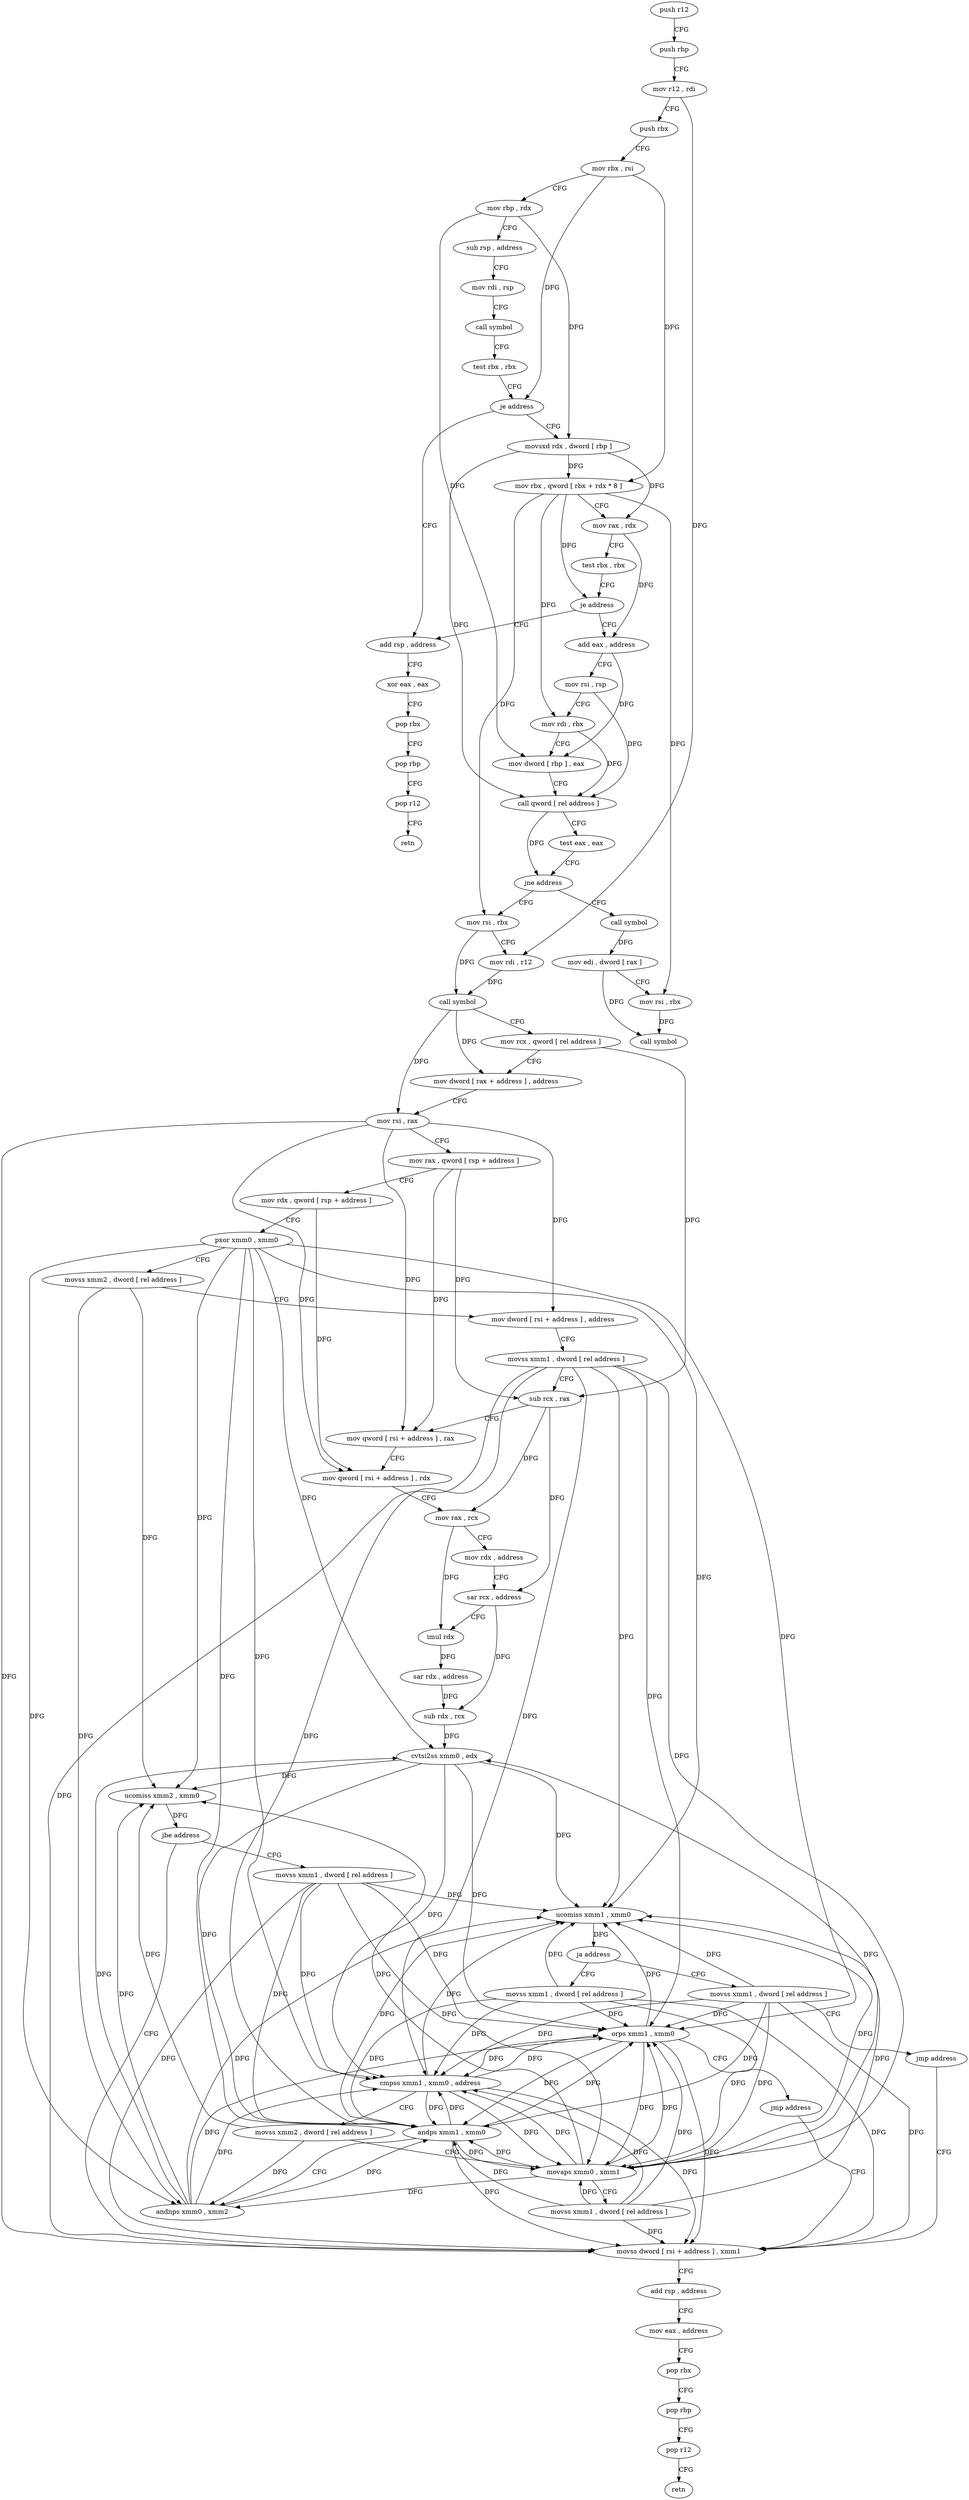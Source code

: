 digraph "func" {
"4270256" [label = "push r12" ]
"4270258" [label = "push rbp" ]
"4270259" [label = "mov r12 , rdi" ]
"4270262" [label = "push rbx" ]
"4270263" [label = "mov rbx , rsi" ]
"4270266" [label = "mov rbp , rdx" ]
"4270269" [label = "sub rsp , address" ]
"4270276" [label = "mov rdi , rsp" ]
"4270279" [label = "call symbol" ]
"4270284" [label = "test rbx , rbx" ]
"4270287" [label = "je address" ]
"4270480" [label = "add rsp , address" ]
"4270293" [label = "movsxd rdx , dword [ rbp ]" ]
"4270487" [label = "xor eax , eax" ]
"4270489" [label = "pop rbx" ]
"4270490" [label = "pop rbp" ]
"4270491" [label = "pop r12" ]
"4270493" [label = "retn" ]
"4270297" [label = "mov rbx , qword [ rbx + rdx * 8 ]" ]
"4270301" [label = "mov rax , rdx" ]
"4270304" [label = "test rbx , rbx" ]
"4270307" [label = "je address" ]
"4270313" [label = "add eax , address" ]
"4270316" [label = "mov rsi , rsp" ]
"4270319" [label = "mov rdi , rbx" ]
"4270322" [label = "mov dword [ rbp ] , eax" ]
"4270325" [label = "call qword [ rel address ]" ]
"4270331" [label = "test eax , eax" ]
"4270333" [label = "jne address" ]
"4270570" [label = "call symbol" ]
"4270339" [label = "mov rsi , rbx" ]
"4270575" [label = "mov edi , dword [ rax ]" ]
"4270577" [label = "mov rsi , rbx" ]
"4270580" [label = "call symbol" ]
"4270342" [label = "mov rdi , r12" ]
"4270345" [label = "call symbol" ]
"4270350" [label = "mov rcx , qword [ rel address ]" ]
"4270357" [label = "mov dword [ rax + address ] , address" ]
"4270364" [label = "mov rsi , rax" ]
"4270367" [label = "mov rax , qword [ rsp + address ]" ]
"4270372" [label = "mov rdx , qword [ rsp + address ]" ]
"4270377" [label = "pxor xmm0 , xmm0" ]
"4270381" [label = "movss xmm2 , dword [ rel address ]" ]
"4270389" [label = "mov dword [ rsi + address ] , address" ]
"4270396" [label = "movss xmm1 , dword [ rel address ]" ]
"4270404" [label = "sub rcx , rax" ]
"4270407" [label = "mov qword [ rsi + address ] , rax" ]
"4270411" [label = "mov qword [ rsi + address ] , rdx" ]
"4270415" [label = "mov rax , rcx" ]
"4270418" [label = "mov rdx , address" ]
"4270428" [label = "sar rcx , address" ]
"4270432" [label = "imul rdx" ]
"4270435" [label = "sar rdx , address" ]
"4270439" [label = "sub rdx , rcx" ]
"4270442" [label = "cvtsi2ss xmm0 , edx" ]
"4270446" [label = "ucomiss xmm2 , xmm0" ]
"4270449" [label = "jbe address" ]
"4270496" [label = "movss xmm1 , dword [ rel address ]" ]
"4270451" [label = "movss dword [ rsi + address ] , xmm1" ]
"4270504" [label = "ucomiss xmm1 , xmm0" ]
"4270507" [label = "ja address" ]
"4270560" [label = "movss xmm1 , dword [ rel address ]" ]
"4270509" [label = "movss xmm1 , dword [ rel address ]" ]
"4270456" [label = "add rsp , address" ]
"4270463" [label = "mov eax , address" ]
"4270468" [label = "pop rbx" ]
"4270469" [label = "pop rbp" ]
"4270470" [label = "pop r12" ]
"4270472" [label = "retn" ]
"4270568" [label = "jmp address" ]
"4270517" [label = "cmpss xmm1 , xmm0 , address" ]
"4270522" [label = "movss xmm2 , dword [ rel address ]" ]
"4270530" [label = "movaps xmm0 , xmm1" ]
"4270533" [label = "movss xmm1 , dword [ rel address ]" ]
"4270541" [label = "andps xmm1 , xmm0" ]
"4270544" [label = "andnps xmm0 , xmm2" ]
"4270547" [label = "orps xmm1 , xmm0" ]
"4270550" [label = "jmp address" ]
"4270256" -> "4270258" [ label = "CFG" ]
"4270258" -> "4270259" [ label = "CFG" ]
"4270259" -> "4270262" [ label = "CFG" ]
"4270259" -> "4270342" [ label = "DFG" ]
"4270262" -> "4270263" [ label = "CFG" ]
"4270263" -> "4270266" [ label = "CFG" ]
"4270263" -> "4270287" [ label = "DFG" ]
"4270263" -> "4270297" [ label = "DFG" ]
"4270266" -> "4270269" [ label = "CFG" ]
"4270266" -> "4270293" [ label = "DFG" ]
"4270266" -> "4270322" [ label = "DFG" ]
"4270269" -> "4270276" [ label = "CFG" ]
"4270276" -> "4270279" [ label = "CFG" ]
"4270279" -> "4270284" [ label = "CFG" ]
"4270284" -> "4270287" [ label = "CFG" ]
"4270287" -> "4270480" [ label = "CFG" ]
"4270287" -> "4270293" [ label = "CFG" ]
"4270480" -> "4270487" [ label = "CFG" ]
"4270293" -> "4270297" [ label = "DFG" ]
"4270293" -> "4270301" [ label = "DFG" ]
"4270293" -> "4270325" [ label = "DFG" ]
"4270487" -> "4270489" [ label = "CFG" ]
"4270489" -> "4270490" [ label = "CFG" ]
"4270490" -> "4270491" [ label = "CFG" ]
"4270491" -> "4270493" [ label = "CFG" ]
"4270297" -> "4270301" [ label = "CFG" ]
"4270297" -> "4270307" [ label = "DFG" ]
"4270297" -> "4270319" [ label = "DFG" ]
"4270297" -> "4270577" [ label = "DFG" ]
"4270297" -> "4270339" [ label = "DFG" ]
"4270301" -> "4270304" [ label = "CFG" ]
"4270301" -> "4270313" [ label = "DFG" ]
"4270304" -> "4270307" [ label = "CFG" ]
"4270307" -> "4270480" [ label = "CFG" ]
"4270307" -> "4270313" [ label = "CFG" ]
"4270313" -> "4270316" [ label = "CFG" ]
"4270313" -> "4270322" [ label = "DFG" ]
"4270316" -> "4270319" [ label = "CFG" ]
"4270316" -> "4270325" [ label = "DFG" ]
"4270319" -> "4270322" [ label = "CFG" ]
"4270319" -> "4270325" [ label = "DFG" ]
"4270322" -> "4270325" [ label = "CFG" ]
"4270325" -> "4270331" [ label = "CFG" ]
"4270325" -> "4270333" [ label = "DFG" ]
"4270331" -> "4270333" [ label = "CFG" ]
"4270333" -> "4270570" [ label = "CFG" ]
"4270333" -> "4270339" [ label = "CFG" ]
"4270570" -> "4270575" [ label = "DFG" ]
"4270339" -> "4270342" [ label = "CFG" ]
"4270339" -> "4270345" [ label = "DFG" ]
"4270575" -> "4270577" [ label = "CFG" ]
"4270575" -> "4270580" [ label = "DFG" ]
"4270577" -> "4270580" [ label = "DFG" ]
"4270342" -> "4270345" [ label = "DFG" ]
"4270345" -> "4270350" [ label = "CFG" ]
"4270345" -> "4270357" [ label = "DFG" ]
"4270345" -> "4270364" [ label = "DFG" ]
"4270350" -> "4270357" [ label = "CFG" ]
"4270350" -> "4270404" [ label = "DFG" ]
"4270357" -> "4270364" [ label = "CFG" ]
"4270364" -> "4270367" [ label = "CFG" ]
"4270364" -> "4270389" [ label = "DFG" ]
"4270364" -> "4270407" [ label = "DFG" ]
"4270364" -> "4270411" [ label = "DFG" ]
"4270364" -> "4270451" [ label = "DFG" ]
"4270367" -> "4270372" [ label = "CFG" ]
"4270367" -> "4270404" [ label = "DFG" ]
"4270367" -> "4270407" [ label = "DFG" ]
"4270372" -> "4270377" [ label = "CFG" ]
"4270372" -> "4270411" [ label = "DFG" ]
"4270377" -> "4270381" [ label = "CFG" ]
"4270377" -> "4270442" [ label = "DFG" ]
"4270377" -> "4270446" [ label = "DFG" ]
"4270377" -> "4270504" [ label = "DFG" ]
"4270377" -> "4270517" [ label = "DFG" ]
"4270377" -> "4270541" [ label = "DFG" ]
"4270377" -> "4270544" [ label = "DFG" ]
"4270377" -> "4270547" [ label = "DFG" ]
"4270381" -> "4270389" [ label = "CFG" ]
"4270381" -> "4270446" [ label = "DFG" ]
"4270381" -> "4270544" [ label = "DFG" ]
"4270389" -> "4270396" [ label = "CFG" ]
"4270396" -> "4270404" [ label = "CFG" ]
"4270396" -> "4270504" [ label = "DFG" ]
"4270396" -> "4270451" [ label = "DFG" ]
"4270396" -> "4270517" [ label = "DFG" ]
"4270396" -> "4270530" [ label = "DFG" ]
"4270396" -> "4270541" [ label = "DFG" ]
"4270396" -> "4270547" [ label = "DFG" ]
"4270404" -> "4270407" [ label = "CFG" ]
"4270404" -> "4270415" [ label = "DFG" ]
"4270404" -> "4270428" [ label = "DFG" ]
"4270407" -> "4270411" [ label = "CFG" ]
"4270411" -> "4270415" [ label = "CFG" ]
"4270415" -> "4270418" [ label = "CFG" ]
"4270415" -> "4270432" [ label = "DFG" ]
"4270418" -> "4270428" [ label = "CFG" ]
"4270428" -> "4270432" [ label = "CFG" ]
"4270428" -> "4270439" [ label = "DFG" ]
"4270432" -> "4270435" [ label = "DFG" ]
"4270435" -> "4270439" [ label = "DFG" ]
"4270439" -> "4270442" [ label = "DFG" ]
"4270442" -> "4270446" [ label = "DFG" ]
"4270442" -> "4270504" [ label = "DFG" ]
"4270442" -> "4270517" [ label = "DFG" ]
"4270442" -> "4270541" [ label = "DFG" ]
"4270442" -> "4270547" [ label = "DFG" ]
"4270446" -> "4270449" [ label = "DFG" ]
"4270449" -> "4270496" [ label = "CFG" ]
"4270449" -> "4270451" [ label = "CFG" ]
"4270496" -> "4270504" [ label = "DFG" ]
"4270496" -> "4270451" [ label = "DFG" ]
"4270496" -> "4270517" [ label = "DFG" ]
"4270496" -> "4270530" [ label = "DFG" ]
"4270496" -> "4270541" [ label = "DFG" ]
"4270496" -> "4270547" [ label = "DFG" ]
"4270451" -> "4270456" [ label = "CFG" ]
"4270504" -> "4270507" [ label = "DFG" ]
"4270507" -> "4270560" [ label = "CFG" ]
"4270507" -> "4270509" [ label = "CFG" ]
"4270560" -> "4270568" [ label = "CFG" ]
"4270560" -> "4270451" [ label = "DFG" ]
"4270560" -> "4270504" [ label = "DFG" ]
"4270560" -> "4270517" [ label = "DFG" ]
"4270560" -> "4270530" [ label = "DFG" ]
"4270560" -> "4270541" [ label = "DFG" ]
"4270560" -> "4270547" [ label = "DFG" ]
"4270509" -> "4270517" [ label = "DFG" ]
"4270509" -> "4270451" [ label = "DFG" ]
"4270509" -> "4270504" [ label = "DFG" ]
"4270509" -> "4270530" [ label = "DFG" ]
"4270509" -> "4270541" [ label = "DFG" ]
"4270509" -> "4270547" [ label = "DFG" ]
"4270456" -> "4270463" [ label = "CFG" ]
"4270463" -> "4270468" [ label = "CFG" ]
"4270468" -> "4270469" [ label = "CFG" ]
"4270469" -> "4270470" [ label = "CFG" ]
"4270470" -> "4270472" [ label = "CFG" ]
"4270568" -> "4270451" [ label = "CFG" ]
"4270517" -> "4270522" [ label = "CFG" ]
"4270517" -> "4270451" [ label = "DFG" ]
"4270517" -> "4270504" [ label = "DFG" ]
"4270517" -> "4270530" [ label = "DFG" ]
"4270517" -> "4270541" [ label = "DFG" ]
"4270517" -> "4270547" [ label = "DFG" ]
"4270522" -> "4270530" [ label = "CFG" ]
"4270522" -> "4270446" [ label = "DFG" ]
"4270522" -> "4270544" [ label = "DFG" ]
"4270530" -> "4270533" [ label = "CFG" ]
"4270530" -> "4270446" [ label = "DFG" ]
"4270530" -> "4270504" [ label = "DFG" ]
"4270530" -> "4270517" [ label = "DFG" ]
"4270530" -> "4270442" [ label = "DFG" ]
"4270530" -> "4270541" [ label = "DFG" ]
"4270530" -> "4270544" [ label = "DFG" ]
"4270530" -> "4270547" [ label = "DFG" ]
"4270533" -> "4270541" [ label = "DFG" ]
"4270533" -> "4270451" [ label = "DFG" ]
"4270533" -> "4270530" [ label = "DFG" ]
"4270533" -> "4270504" [ label = "DFG" ]
"4270533" -> "4270517" [ label = "DFG" ]
"4270533" -> "4270547" [ label = "DFG" ]
"4270541" -> "4270544" [ label = "CFG" ]
"4270541" -> "4270451" [ label = "DFG" ]
"4270541" -> "4270530" [ label = "DFG" ]
"4270541" -> "4270504" [ label = "DFG" ]
"4270541" -> "4270517" [ label = "DFG" ]
"4270541" -> "4270547" [ label = "DFG" ]
"4270544" -> "4270547" [ label = "DFG" ]
"4270544" -> "4270446" [ label = "DFG" ]
"4270544" -> "4270504" [ label = "DFG" ]
"4270544" -> "4270517" [ label = "DFG" ]
"4270544" -> "4270541" [ label = "DFG" ]
"4270544" -> "4270442" [ label = "DFG" ]
"4270547" -> "4270550" [ label = "CFG" ]
"4270547" -> "4270451" [ label = "DFG" ]
"4270547" -> "4270530" [ label = "DFG" ]
"4270547" -> "4270504" [ label = "DFG" ]
"4270547" -> "4270517" [ label = "DFG" ]
"4270547" -> "4270541" [ label = "DFG" ]
"4270550" -> "4270451" [ label = "CFG" ]
}
